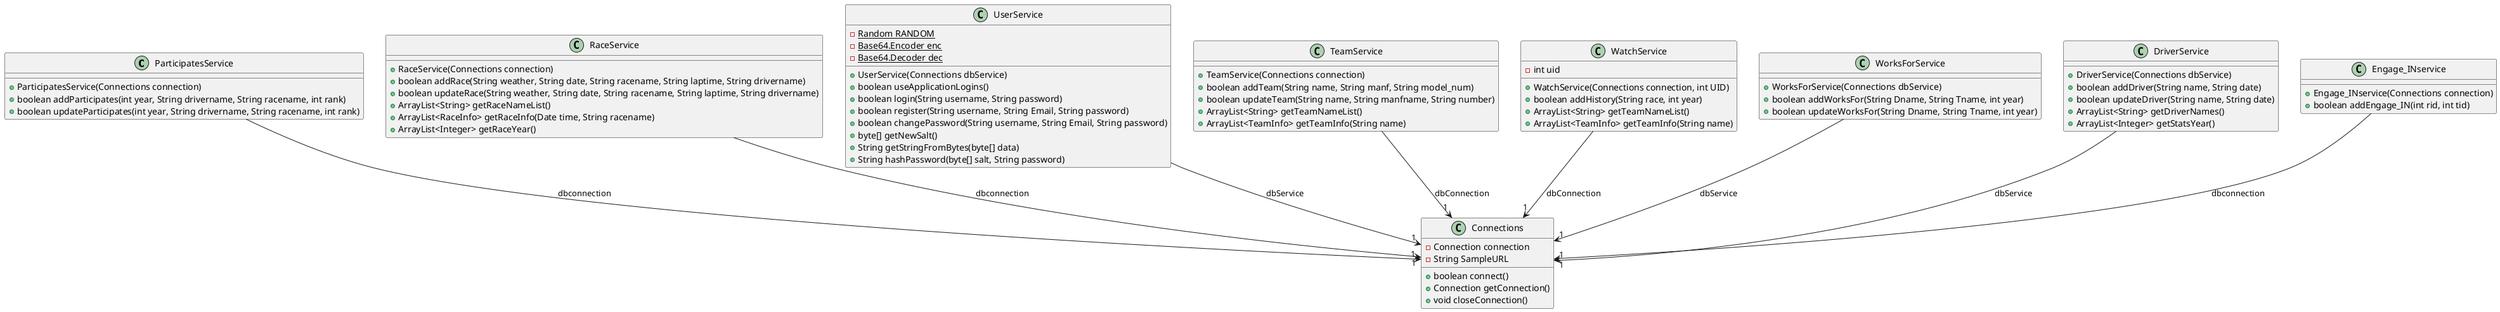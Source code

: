 @startuml
class ParticipatesService [[java:Database.service.ParticipatesService]] {
	+ParticipatesService(Connections connection)
	+boolean addParticipates(int year, String drivername, String racename, int rank)
	+boolean updateParticipates(int year, String drivername, String racename, int rank)
}
class Connections [[java:Database.service.Connections]] {
}
ParticipatesService --> "1" Connections : dbconnection
class RaceService [[java:Database.service.RaceService]] {
	+RaceService(Connections connection)
	+boolean addRace(String weather, String date, String racename, String laptime, String drivername)
	+boolean updateRace(String weather, String date, String racename, String laptime, String drivername)
	+ArrayList<String> getRaceNameList()
	+ArrayList<RaceInfo> getRaceInfo(Date time, String racename)
	+ArrayList<Integer> getRaceYear()
}
class Connections [[java:Database.service.Connections]] {
}
RaceService --> "1" Connections : dbconnection
class UserService [[java:Database.service.UserService]] {
	-{static}Random RANDOM
	-{static}Base64.Encoder enc
	-{static}Base64.Decoder dec
	+UserService(Connections dbService)
	+boolean useApplicationLogins()
	+boolean login(String username, String password)
	+boolean register(String username, String Email, String password)
	+boolean changePassword(String username, String Email, String password)
	+byte[] getNewSalt()
	+String getStringFromBytes(byte[] data)
	+String hashPassword(byte[] salt, String password)
}
class Connections [[java:Database.service.Connections]] {
}
UserService --> "1" Connections : dbService
class TeamService [[java:Database.service.TeamService]] {
	+TeamService(Connections connection)
	+boolean addTeam(String name, String manf, String model_num)
	+boolean updateTeam(String name, String manfname, String number)
	+ArrayList<String> getTeamNameList()
	+ArrayList<TeamInfo> getTeamInfo(String name)
}
class Connections [[java:Database.service.Connections]] {
}
TeamService --> "1" Connections : dbConnection
class WatchService [[java:Database.service.WatchService]] {
	-int uid
	+WatchService(Connections connection, int UID)
	+boolean addHistory(String race, int year)
	+ArrayList<String> getTeamNameList()
	+ArrayList<TeamInfo> getTeamInfo(String name)
}
class Connections [[java:Database.service.Connections]] {
}
WatchService --> "1" Connections : dbConnection
class Connections [[java:Database.service.Connections]] {
	-Connection connection
	-String SampleURL
	+boolean connect()
	+Connection getConnection()
	+void closeConnection()
}
class WorksForService [[java:Database.service.WorksForService]] {
	+WorksForService(Connections dbService)
	+boolean addWorksFor(String Dname, String Tname, int year)
	+boolean updateWorksFor(String Dname, String Tname, int year)
}
class Connections [[java:Database.service.Connections]] {
}
WorksForService --> "1" Connections : dbService
class DriverService [[java:Database.service.DriverService]] {
	+DriverService(Connections dbService)
	+boolean addDriver(String name, String date)
	+boolean updateDriver(String name, String date)
	+ArrayList<String> getDriverNames()
	+ArrayList<Integer> getStatsYear()
}
class Connections [[java:Database.service.Connections]] {
}
DriverService --> "1" Connections : dbService
class Engage_INservice [[java:Database.service.Engage_INservice]] {
	+Engage_INservice(Connections connection)
	+boolean addEngage_IN(int rid, int tid)
}
class Connections [[java:Database.service.Connections]] {
}
Engage_INservice --> "1" Connections : dbconnection
@enduml